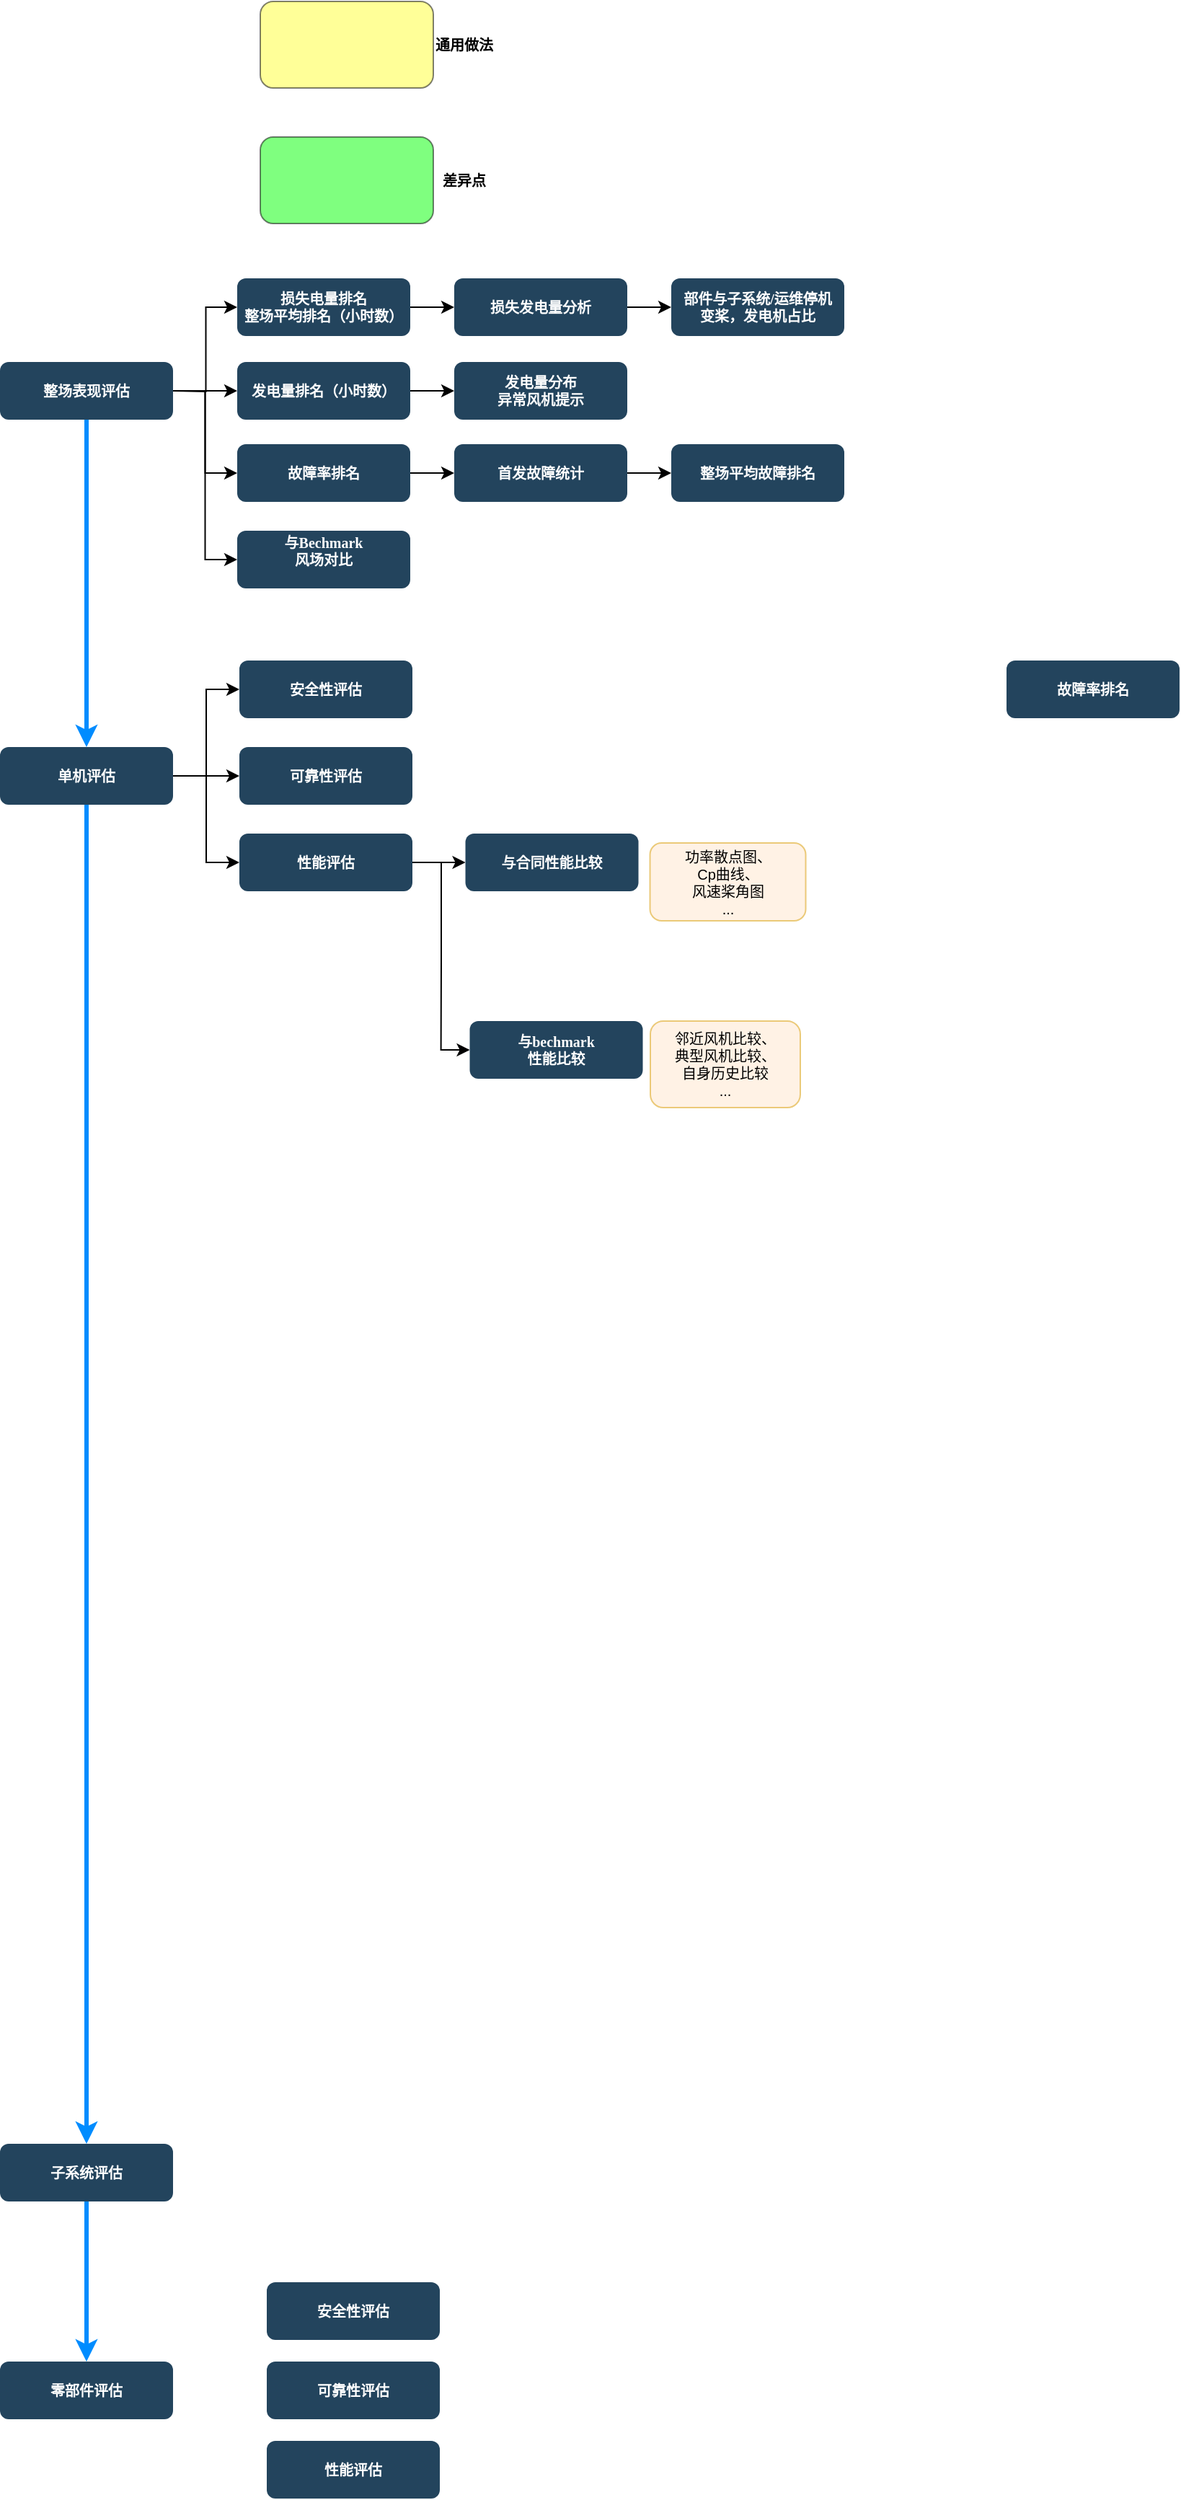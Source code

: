 <mxfile version="10.6.7" type="github"><diagram name="Page-1" id="2c0d36ab-eaac-3732-788b-9136903baeff"><mxGraphModel dx="961" dy="2307.5" grid="1" gridSize="10" guides="1" tooltips="1" connect="1" arrows="1" fold="1" page="1" pageScale="1.5" pageWidth="827" pageHeight="1169" background="#ffffff" math="0" shadow="0"><root><mxCell id="0"/><mxCell id="1" parent="0"/><mxCell id="Z32xJVe9XofP69-cb_IB-153" value="&lt;div style=&quot;font-size: 10px;&quot;&gt;邻近风机比较、&lt;/div&gt;&lt;div style=&quot;font-size: 10px;&quot;&gt;典型风机比较、&lt;/div&gt;&lt;div style=&quot;font-size: 10px;&quot;&gt;自身历史比较&lt;br style=&quot;font-size: 10px;&quot;&gt;&lt;/div&gt;&lt;div style=&quot;font-size: 10px;&quot;&gt;...&lt;br style=&quot;font-size: 10px;&quot;&gt;&lt;/div&gt;" style="rounded=1;whiteSpace=wrap;html=1;fillColor=#ffe6cc;fontSize=10;opacity=50;strokeColor=#d79b00;" parent="1" vertex="1"><mxGeometry x="516" y="540" width="104" height="60" as="geometry"/></mxCell><mxCell id="Z32xJVe9XofP69-cb_IB-151" value="&lt;div style=&quot;font-size: 10px;&quot;&gt;功率散点图、&lt;/div&gt;&lt;div style=&quot;font-size: 10px;&quot;&gt;Cp曲线、&lt;/div&gt;&lt;div style=&quot;font-size: 10px;&quot;&gt;风速桨角图&lt;/div&gt;&lt;div style=&quot;font-size: 10px;&quot;&gt;...&lt;br style=&quot;font-size: 10px;&quot;&gt;&lt;/div&gt;" style="rounded=1;whiteSpace=wrap;html=1;fillColor=#ffe6cc;fontSize=10;opacity=50;strokeColor=#d79b00;" parent="1" vertex="1"><mxGeometry x="515.759" y="416.5" width="108" height="54" as="geometry"/></mxCell><mxCell id="Fd9QAYF8xPu6k3quil8q-128" value="" style="edgeStyle=orthogonalEdgeStyle;rounded=0;orthogonalLoop=1;jettySize=auto;html=1;fontSize=10;strokeWidth=3;strokeColor=#008CFF;" parent="1" source="2" target="Fd9QAYF8xPu6k3quil8q-127" edge="1"><mxGeometry relative="1" as="geometry"/></mxCell><mxCell id="DjSKUR2q4LDuAY-PHjdd-133" style="edgeStyle=orthogonalEdgeStyle;rounded=0;orthogonalLoop=1;jettySize=auto;html=1;exitX=1;exitY=0.5;exitDx=0;exitDy=0;entryX=0;entryY=0.5;entryDx=0;entryDy=0;strokeWidth=1;fontSize=10;" edge="1" parent="1" source="2" target="Fd9QAYF8xPu6k3quil8q-123"><mxGeometry relative="1" as="geometry"/></mxCell><mxCell id="DjSKUR2q4LDuAY-PHjdd-134" style="edgeStyle=orthogonalEdgeStyle;rounded=0;orthogonalLoop=1;jettySize=auto;html=1;entryX=0;entryY=0.5;entryDx=0;entryDy=0;strokeWidth=1;fontSize=10;" edge="1" parent="1" target="Fd9QAYF8xPu6k3quil8q-136"><mxGeometry relative="1" as="geometry"><mxPoint x="185" y="103" as="sourcePoint"/></mxGeometry></mxCell><mxCell id="DjSKUR2q4LDuAY-PHjdd-135" style="edgeStyle=orthogonalEdgeStyle;rounded=0;orthogonalLoop=1;jettySize=auto;html=1;exitX=1;exitY=0.5;exitDx=0;exitDy=0;entryX=0;entryY=0.5;entryDx=0;entryDy=0;strokeWidth=1;fontSize=10;" edge="1" parent="1" source="2" target="DjSKUR2q4LDuAY-PHjdd-125"><mxGeometry relative="1" as="geometry"/></mxCell><mxCell id="DjSKUR2q4LDuAY-PHjdd-142" style="edgeStyle=orthogonalEdgeStyle;rounded=0;orthogonalLoop=1;jettySize=auto;html=1;exitX=1;exitY=0.5;exitDx=0;exitDy=0;entryX=0;entryY=0.5;entryDx=0;entryDy=0;strokeWidth=1;fontSize=10;" edge="1" parent="1" source="2" target="Z32xJVe9XofP69-cb_IB-129"><mxGeometry relative="1" as="geometry"/></mxCell><mxCell id="2" value="整场表现评估" style="rounded=1;fillColor=#23445D;gradientColor=none;strokeColor=none;fontColor=#FFFFFF;fontStyle=1;fontFamily=Tahoma;fontSize=10;" parent="1" vertex="1"><mxGeometry x="65" y="83" width="120" height="40" as="geometry"/></mxCell><mxCell id="DjSKUR2q4LDuAY-PHjdd-139" style="edgeStyle=orthogonalEdgeStyle;rounded=0;orthogonalLoop=1;jettySize=auto;html=1;exitX=1;exitY=0.5;exitDx=0;exitDy=0;entryX=0;entryY=0.5;entryDx=0;entryDy=0;strokeWidth=1;fontSize=10;" edge="1" parent="1" source="Fd9QAYF8xPu6k3quil8q-127" target="Fd9QAYF8xPu6k3quil8q-138"><mxGeometry relative="1" as="geometry"/></mxCell><mxCell id="DjSKUR2q4LDuAY-PHjdd-140" style="edgeStyle=orthogonalEdgeStyle;rounded=0;orthogonalLoop=1;jettySize=auto;html=1;exitX=1;exitY=0.5;exitDx=0;exitDy=0;entryX=0;entryY=0.5;entryDx=0;entryDy=0;strokeWidth=1;fontSize=10;" edge="1" parent="1" source="Fd9QAYF8xPu6k3quil8q-127" target="Fd9QAYF8xPu6k3quil8q-145"><mxGeometry relative="1" as="geometry"/></mxCell><mxCell id="DjSKUR2q4LDuAY-PHjdd-141" style="edgeStyle=orthogonalEdgeStyle;rounded=0;orthogonalLoop=1;jettySize=auto;html=1;exitX=1;exitY=0.5;exitDx=0;exitDy=0;entryX=0;entryY=0.5;entryDx=0;entryDy=0;strokeWidth=1;fontSize=10;" edge="1" parent="1" source="Fd9QAYF8xPu6k3quil8q-127" target="Fd9QAYF8xPu6k3quil8q-148"><mxGeometry relative="1" as="geometry"/></mxCell><mxCell id="Fd9QAYF8xPu6k3quil8q-127" value="单机评估" style="rounded=1;fillColor=#23445D;gradientColor=none;strokeColor=none;fontColor=#FFFFFF;fontStyle=1;fontFamily=Tahoma;fontSize=10;" parent="1" vertex="1"><mxGeometry x="65" y="350" width="120" height="40" as="geometry"/></mxCell><mxCell id="Fd9QAYF8xPu6k3quil8q-138" value="安全性评估" style="rounded=1;fillColor=#23445D;gradientColor=none;strokeColor=none;fontColor=#FFFFFF;fontStyle=1;fontFamily=Tahoma;fontSize=10;imageWidth=24;" parent="1" vertex="1"><mxGeometry x="231" y="290" width="120" height="40" as="geometry"/></mxCell><mxCell id="Fd9QAYF8xPu6k3quil8q-145" value="可靠性评估" style="rounded=1;fillColor=#23445D;gradientColor=none;strokeColor=none;fontColor=#FFFFFF;fontStyle=1;fontFamily=Tahoma;fontSize=10;imageWidth=24;" parent="1" vertex="1"><mxGeometry x="231" y="350" width="120" height="40" as="geometry"/></mxCell><mxCell id="DjSKUR2q4LDuAY-PHjdd-143" style="edgeStyle=orthogonalEdgeStyle;rounded=0;orthogonalLoop=1;jettySize=auto;html=1;exitX=1;exitY=0.5;exitDx=0;exitDy=0;entryX=0;entryY=0.5;entryDx=0;entryDy=0;strokeWidth=1;fontSize=10;" edge="1" parent="1" source="Fd9QAYF8xPu6k3quil8q-148" target="Z32xJVe9XofP69-cb_IB-141"><mxGeometry relative="1" as="geometry"/></mxCell><mxCell id="DjSKUR2q4LDuAY-PHjdd-144" style="edgeStyle=orthogonalEdgeStyle;rounded=0;orthogonalLoop=1;jettySize=auto;html=1;exitX=1;exitY=0.5;exitDx=0;exitDy=0;entryX=0;entryY=0.5;entryDx=0;entryDy=0;strokeWidth=1;fontSize=10;" edge="1" parent="1" source="Fd9QAYF8xPu6k3quil8q-148" target="Z32xJVe9XofP69-cb_IB-143"><mxGeometry relative="1" as="geometry"/></mxCell><mxCell id="Fd9QAYF8xPu6k3quil8q-148" value="性能评估" style="rounded=1;fillColor=#23445D;gradientColor=none;strokeColor=none;fontColor=#FFFFFF;fontStyle=1;fontFamily=Tahoma;fontSize=10;imageWidth=24;" parent="1" vertex="1"><mxGeometry x="231" y="410" width="120" height="40" as="geometry"/></mxCell><mxCell id="Z32xJVe9XofP69-cb_IB-141" value="与合同性能比较" style="rounded=1;fillColor=#23445D;gradientColor=none;strokeColor=none;fontColor=#FFFFFF;fontStyle=1;fontFamily=Tahoma;fontSize=10;imageWidth=24;" parent="1" vertex="1"><mxGeometry x="387.759" y="410" width="120" height="40" as="geometry"/></mxCell><mxCell id="Z32xJVe9XofP69-cb_IB-143" value="与bechmark&#xA;性能比较" style="rounded=1;fillColor=#23445D;gradientColor=none;strokeColor=none;fontColor=#FFFFFF;fontStyle=1;fontFamily=Tahoma;fontSize=10;imageWidth=24;" parent="1" vertex="1"><mxGeometry x="390.759" y="540" width="120" height="40" as="geometry"/></mxCell><mxCell id="Fd9QAYF8xPu6k3quil8q-129" value="子系统评估" style="rounded=1;fillColor=#23445D;gradientColor=none;strokeColor=none;fontColor=#FFFFFF;fontStyle=1;fontFamily=Tahoma;fontSize=10;imageWidth=24;" parent="1" vertex="1"><mxGeometry x="65" y="1318.5" width="120" height="40" as="geometry"/></mxCell><mxCell id="Fd9QAYF8xPu6k3quil8q-133" value="零部件评估" style="rounded=1;fillColor=#23445D;gradientColor=none;strokeColor=none;fontColor=#FFFFFF;fontStyle=1;fontFamily=Tahoma;fontSize=10;imageWidth=24;" parent="1" vertex="1"><mxGeometry x="65" y="1469.5" width="120" height="40" as="geometry"/></mxCell><mxCell id="DjSKUR2q4LDuAY-PHjdd-131" style="edgeStyle=orthogonalEdgeStyle;rounded=0;orthogonalLoop=1;jettySize=auto;html=1;exitX=1;exitY=0.5;exitDx=0;exitDy=0;entryX=0;entryY=0.5;entryDx=0;entryDy=0;strokeWidth=1;fontSize=10;" edge="1" parent="1" source="Fd9QAYF8xPu6k3quil8q-123" target="Z32xJVe9XofP69-cb_IB-125"><mxGeometry relative="1" as="geometry"/></mxCell><mxCell id="Fd9QAYF8xPu6k3quil8q-123" value="发电量排名（小时数）" style="rounded=1;fillColor=#23445D;gradientColor=none;strokeColor=none;fontColor=#FFFFFF;fontStyle=1;fontFamily=Tahoma;fontSize=10;imageWidth=24;" parent="1" vertex="1"><mxGeometry x="229.5" y="83" width="120" height="40" as="geometry"/></mxCell><mxCell id="Z32xJVe9XofP69-cb_IB-125" value="发电量分布&#xA;异常风机提示" style="rounded=1;fillColor=#23445D;gradientColor=none;strokeColor=none;fontColor=#FFFFFF;fontStyle=1;fontFamily=Tahoma;fontSize=10;imageWidth=24;" parent="1" vertex="1"><mxGeometry x="380" y="83" width="120" height="40" as="geometry"/></mxCell><mxCell id="DjSKUR2q4LDuAY-PHjdd-130" style="edgeStyle=orthogonalEdgeStyle;rounded=0;orthogonalLoop=1;jettySize=auto;html=1;exitX=1;exitY=0.5;exitDx=0;exitDy=0;entryX=0;entryY=0.5;entryDx=0;entryDy=0;strokeWidth=1;fontSize=10;" edge="1" parent="1" source="Fd9QAYF8xPu6k3quil8q-136" target="Z32xJVe9XofP69-cb_IB-127"><mxGeometry relative="1" as="geometry"/></mxCell><mxCell id="Fd9QAYF8xPu6k3quil8q-136" value="损失电量排名&#xA;整场平均排名（小时数）" style="rounded=1;fillColor=#23445D;gradientColor=none;strokeColor=none;fontColor=#FFFFFF;fontStyle=1;fontFamily=Tahoma;fontSize=10;imageWidth=24;" parent="1" vertex="1"><mxGeometry x="229.5" y="25" width="120" height="40" as="geometry"/></mxCell><mxCell id="DjSKUR2q4LDuAY-PHjdd-129" value="" style="edgeStyle=orthogonalEdgeStyle;rounded=0;orthogonalLoop=1;jettySize=auto;html=1;strokeWidth=1;fontSize=10;" edge="1" parent="1" source="Z32xJVe9XofP69-cb_IB-127" target="DjSKUR2q4LDuAY-PHjdd-128"><mxGeometry relative="1" as="geometry"/></mxCell><mxCell id="Z32xJVe9XofP69-cb_IB-127" value="损失发电量分析" style="rounded=1;fillColor=#23445D;gradientColor=none;strokeColor=none;fontColor=#FFFFFF;fontStyle=1;fontFamily=Tahoma;fontSize=10;imageWidth=24;" parent="1" vertex="1"><mxGeometry x="380" y="25" width="120" height="40" as="geometry"/></mxCell><mxCell id="DjSKUR2q4LDuAY-PHjdd-128" value="部件与子系统/运维停机&#xA;变桨，发电机占比" style="rounded=1;fillColor=#23445D;gradientColor=none;strokeColor=none;fontColor=#FFFFFF;fontStyle=1;fontFamily=Tahoma;fontSize=10;imageWidth=24;" vertex="1" parent="1"><mxGeometry x="530.5" y="25" width="120" height="40" as="geometry"/></mxCell><mxCell id="Fd9QAYF8xPu6k3quil8q-125" value="故障率排名" style="rounded=1;fillColor=#23445D;gradientColor=none;strokeColor=none;fontColor=#FFFFFF;fontStyle=1;fontFamily=Tahoma;fontSize=10;imageWidth=24;" parent="1" vertex="1"><mxGeometry x="763" y="290" width="120" height="40" as="geometry"/></mxCell><mxCell id="Z32xJVe9XofP69-cb_IB-129" value="与Bechmark&#xA;风场对比&#xA;" style="rounded=1;fillColor=#23445D;gradientColor=none;strokeColor=none;fontColor=#FFFFFF;fontStyle=1;fontFamily=Tahoma;fontSize=10;imageWidth=24;" parent="1" vertex="1"><mxGeometry x="229.5" y="200" width="120" height="40" as="geometry"/></mxCell><mxCell id="Fd9QAYF8xPu6k3quil8q-140" value="" style="edgeStyle=orthogonalEdgeStyle;rounded=0;orthogonalLoop=1;jettySize=auto;html=1;fontSize=10;strokeWidth=3;strokeColor=#008CFF;exitX=0.5;exitY=1;exitDx=0;exitDy=0;" parent="1" source="Fd9QAYF8xPu6k3quil8q-127" target="Fd9QAYF8xPu6k3quil8q-129" edge="1"><mxGeometry relative="1" as="geometry"><mxPoint x="170" y="329" as="sourcePoint"/><mxPoint x="170" y="568" as="targetPoint"/></mxGeometry></mxCell><mxCell id="Fd9QAYF8xPu6k3quil8q-141" value="" style="edgeStyle=orthogonalEdgeStyle;rounded=0;orthogonalLoop=1;jettySize=auto;html=1;fontSize=10;strokeWidth=3;strokeColor=#008CFF;exitX=0.5;exitY=1;exitDx=0;exitDy=0;entryX=0.5;entryY=0;entryDx=0;entryDy=0;" parent="1" source="Fd9QAYF8xPu6k3quil8q-129" target="Fd9QAYF8xPu6k3quil8q-133" edge="1"><mxGeometry relative="1" as="geometry"><mxPoint x="170" y="850.5" as="sourcePoint"/><mxPoint x="170" y="1089.5" as="targetPoint"/></mxGeometry></mxCell><mxCell id="Z32xJVe9XofP69-cb_IB-132" value="通用做法" style="text;html=1;strokeColor=none;fillColor=none;align=center;verticalAlign=middle;whiteSpace=wrap;rounded=0;fontSize=10;fontStyle=1" parent="1" vertex="1"><mxGeometry x="316.5" y="-147" width="140" height="20" as="geometry"/></mxCell><mxCell id="Z32xJVe9XofP69-cb_IB-134" value="差异点" style="text;html=1;strokeColor=none;fillColor=none;align=center;verticalAlign=middle;whiteSpace=wrap;rounded=0;fontSize=10;fontStyle=1" parent="1" vertex="1"><mxGeometry x="316.5" y="-53" width="140" height="20" as="geometry"/></mxCell><mxCell id="Z32xJVe9XofP69-cb_IB-136" value="" style="rounded=1;whiteSpace=wrap;html=1;fillColor=#FFFF33;gradientColor=none;fontSize=10;opacity=50;" parent="1" vertex="1"><mxGeometry x="245.5" y="-167" width="120" height="60" as="geometry"/></mxCell><mxCell id="Z32xJVe9XofP69-cb_IB-137" value="" style="rounded=1;whiteSpace=wrap;html=1;fillColor=#00FF00;gradientColor=none;fontSize=10;opacity=50;" parent="1" vertex="1"><mxGeometry x="245.5" y="-73" width="120" height="60" as="geometry"/></mxCell><mxCell id="Z32xJVe9XofP69-cb_IB-146" value="安全性评估" style="rounded=1;fillColor=#23445D;gradientColor=none;strokeColor=none;fontColor=#FFFFFF;fontStyle=1;fontFamily=Tahoma;fontSize=10;imageWidth=24;" parent="1" vertex="1"><mxGeometry x="250" y="1414.5" width="120" height="40" as="geometry"/></mxCell><mxCell id="Z32xJVe9XofP69-cb_IB-148" value="可靠性评估" style="rounded=1;fillColor=#23445D;gradientColor=none;strokeColor=none;fontColor=#FFFFFF;fontStyle=1;fontFamily=Tahoma;fontSize=10;imageWidth=24;" parent="1" vertex="1"><mxGeometry x="250" y="1469.5" width="120" height="40" as="geometry"/></mxCell><mxCell id="Z32xJVe9XofP69-cb_IB-149" value="性能评估" style="rounded=1;fillColor=#23445D;gradientColor=none;strokeColor=none;fontColor=#FFFFFF;fontStyle=1;fontFamily=Tahoma;fontSize=10;imageWidth=24;" parent="1" vertex="1"><mxGeometry x="250" y="1524.5" width="120" height="40" as="geometry"/></mxCell><mxCell id="DjSKUR2q4LDuAY-PHjdd-132" style="edgeStyle=orthogonalEdgeStyle;rounded=0;orthogonalLoop=1;jettySize=auto;html=1;exitX=1;exitY=0.5;exitDx=0;exitDy=0;entryX=0;entryY=0.5;entryDx=0;entryDy=0;strokeWidth=1;fontSize=10;" edge="1" parent="1" source="DjSKUR2q4LDuAY-PHjdd-125" target="DjSKUR2q4LDuAY-PHjdd-126"><mxGeometry relative="1" as="geometry"/></mxCell><mxCell id="DjSKUR2q4LDuAY-PHjdd-125" value="故障率排名" style="rounded=1;fillColor=#23445D;gradientColor=none;strokeColor=none;fontColor=#FFFFFF;fontStyle=1;fontFamily=Tahoma;fontSize=10;imageWidth=24;" vertex="1" parent="1"><mxGeometry x="229.5" y="140" width="120" height="40" as="geometry"/></mxCell><mxCell id="DjSKUR2q4LDuAY-PHjdd-137" value="" style="edgeStyle=orthogonalEdgeStyle;rounded=0;orthogonalLoop=1;jettySize=auto;html=1;strokeWidth=1;fontSize=10;" edge="1" parent="1" source="DjSKUR2q4LDuAY-PHjdd-126" target="DjSKUR2q4LDuAY-PHjdd-136"><mxGeometry relative="1" as="geometry"/></mxCell><mxCell id="DjSKUR2q4LDuAY-PHjdd-126" value="首发故障统计" style="rounded=1;fillColor=#23445D;gradientColor=none;strokeColor=none;fontColor=#FFFFFF;fontStyle=1;fontFamily=Tahoma;fontSize=10;imageWidth=24;" vertex="1" parent="1"><mxGeometry x="380" y="140" width="120" height="40" as="geometry"/></mxCell><mxCell id="DjSKUR2q4LDuAY-PHjdd-136" value="整场平均故障排名" style="rounded=1;fillColor=#23445D;gradientColor=none;strokeColor=none;fontColor=#FFFFFF;fontStyle=1;fontFamily=Tahoma;fontSize=10;imageWidth=24;" vertex="1" parent="1"><mxGeometry x="530.5" y="140" width="120" height="40" as="geometry"/></mxCell></root></mxGraphModel></diagram></mxfile>